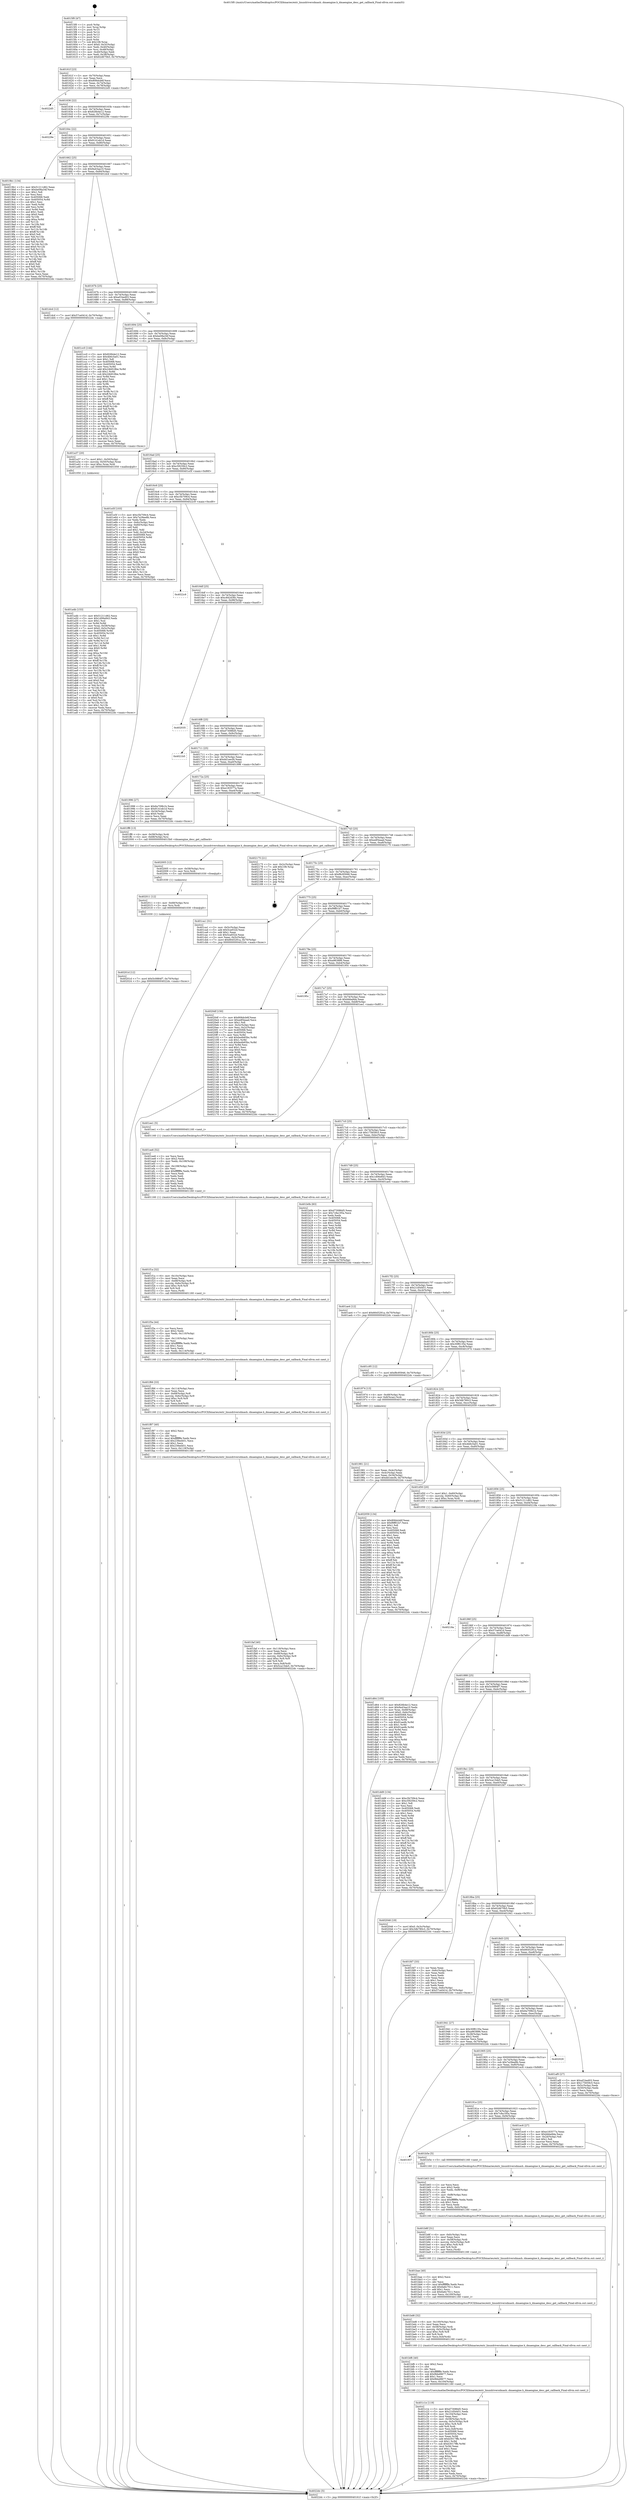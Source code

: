 digraph "0x4015f0" {
  label = "0x4015f0 (/mnt/c/Users/mathe/Desktop/tcc/POCII/binaries/extr_linuxdriversdmash..dmaengine.h_dmaengine_desc_get_callback_Final-ollvm.out::main(0))"
  labelloc = "t"
  node[shape=record]

  Entry [label="",width=0.3,height=0.3,shape=circle,fillcolor=black,style=filled]
  "0x40161f" [label="{
     0x40161f [23]\l
     | [instrs]\l
     &nbsp;&nbsp;0x40161f \<+3\>: mov -0x70(%rbp),%eax\l
     &nbsp;&nbsp;0x401622 \<+2\>: mov %eax,%ecx\l
     &nbsp;&nbsp;0x401624 \<+6\>: sub $0x806dcb6f,%ecx\l
     &nbsp;&nbsp;0x40162a \<+3\>: mov %eax,-0x74(%rbp)\l
     &nbsp;&nbsp;0x40162d \<+3\>: mov %ecx,-0x78(%rbp)\l
     &nbsp;&nbsp;0x401630 \<+6\>: je 00000000004022d5 \<main+0xce5\>\l
  }"]
  "0x4022d5" [label="{
     0x4022d5\l
  }", style=dashed]
  "0x401636" [label="{
     0x401636 [22]\l
     | [instrs]\l
     &nbsp;&nbsp;0x401636 \<+5\>: jmp 000000000040163b \<main+0x4b\>\l
     &nbsp;&nbsp;0x40163b \<+3\>: mov -0x74(%rbp),%eax\l
     &nbsp;&nbsp;0x40163e \<+5\>: sub $0x826b4e12,%eax\l
     &nbsp;&nbsp;0x401643 \<+3\>: mov %eax,-0x7c(%rbp)\l
     &nbsp;&nbsp;0x401646 \<+6\>: je 000000000040229e \<main+0xcae\>\l
  }"]
  Exit [label="",width=0.3,height=0.3,shape=circle,fillcolor=black,style=filled,peripheries=2]
  "0x40229e" [label="{
     0x40229e\l
  }", style=dashed]
  "0x40164c" [label="{
     0x40164c [22]\l
     | [instrs]\l
     &nbsp;&nbsp;0x40164c \<+5\>: jmp 0000000000401651 \<main+0x61\>\l
     &nbsp;&nbsp;0x401651 \<+3\>: mov -0x74(%rbp),%eax\l
     &nbsp;&nbsp;0x401654 \<+5\>: sub $0x9141eb1d,%eax\l
     &nbsp;&nbsp;0x401659 \<+3\>: mov %eax,-0x80(%rbp)\l
     &nbsp;&nbsp;0x40165c \<+6\>: je 00000000004019b1 \<main+0x3c1\>\l
  }"]
  "0x40201d" [label="{
     0x40201d [12]\l
     | [instrs]\l
     &nbsp;&nbsp;0x40201d \<+7\>: movl $0x5c0884f7,-0x70(%rbp)\l
     &nbsp;&nbsp;0x402024 \<+5\>: jmp 00000000004022dc \<main+0xcec\>\l
  }"]
  "0x4019b1" [label="{
     0x4019b1 [134]\l
     | [instrs]\l
     &nbsp;&nbsp;0x4019b1 \<+5\>: mov $0x51211d62,%eax\l
     &nbsp;&nbsp;0x4019b6 \<+5\>: mov $0xbe08a34f,%ecx\l
     &nbsp;&nbsp;0x4019bb \<+2\>: mov $0x1,%dl\l
     &nbsp;&nbsp;0x4019bd \<+2\>: xor %esi,%esi\l
     &nbsp;&nbsp;0x4019bf \<+7\>: mov 0x405068,%edi\l
     &nbsp;&nbsp;0x4019c6 \<+8\>: mov 0x405054,%r8d\l
     &nbsp;&nbsp;0x4019ce \<+3\>: sub $0x1,%esi\l
     &nbsp;&nbsp;0x4019d1 \<+3\>: mov %edi,%r9d\l
     &nbsp;&nbsp;0x4019d4 \<+3\>: add %esi,%r9d\l
     &nbsp;&nbsp;0x4019d7 \<+4\>: imul %r9d,%edi\l
     &nbsp;&nbsp;0x4019db \<+3\>: and $0x1,%edi\l
     &nbsp;&nbsp;0x4019de \<+3\>: cmp $0x0,%edi\l
     &nbsp;&nbsp;0x4019e1 \<+4\>: sete %r10b\l
     &nbsp;&nbsp;0x4019e5 \<+4\>: cmp $0xa,%r8d\l
     &nbsp;&nbsp;0x4019e9 \<+4\>: setl %r11b\l
     &nbsp;&nbsp;0x4019ed \<+3\>: mov %r10b,%bl\l
     &nbsp;&nbsp;0x4019f0 \<+3\>: xor $0xff,%bl\l
     &nbsp;&nbsp;0x4019f3 \<+3\>: mov %r11b,%r14b\l
     &nbsp;&nbsp;0x4019f6 \<+4\>: xor $0xff,%r14b\l
     &nbsp;&nbsp;0x4019fa \<+3\>: xor $0x0,%dl\l
     &nbsp;&nbsp;0x4019fd \<+3\>: mov %bl,%r15b\l
     &nbsp;&nbsp;0x401a00 \<+4\>: and $0x0,%r15b\l
     &nbsp;&nbsp;0x401a04 \<+3\>: and %dl,%r10b\l
     &nbsp;&nbsp;0x401a07 \<+3\>: mov %r14b,%r12b\l
     &nbsp;&nbsp;0x401a0a \<+4\>: and $0x0,%r12b\l
     &nbsp;&nbsp;0x401a0e \<+3\>: and %dl,%r11b\l
     &nbsp;&nbsp;0x401a11 \<+3\>: or %r10b,%r15b\l
     &nbsp;&nbsp;0x401a14 \<+3\>: or %r11b,%r12b\l
     &nbsp;&nbsp;0x401a17 \<+3\>: xor %r12b,%r15b\l
     &nbsp;&nbsp;0x401a1a \<+3\>: or %r14b,%bl\l
     &nbsp;&nbsp;0x401a1d \<+3\>: xor $0xff,%bl\l
     &nbsp;&nbsp;0x401a20 \<+3\>: or $0x0,%dl\l
     &nbsp;&nbsp;0x401a23 \<+2\>: and %dl,%bl\l
     &nbsp;&nbsp;0x401a25 \<+3\>: or %bl,%r15b\l
     &nbsp;&nbsp;0x401a28 \<+4\>: test $0x1,%r15b\l
     &nbsp;&nbsp;0x401a2c \<+3\>: cmovne %ecx,%eax\l
     &nbsp;&nbsp;0x401a2f \<+3\>: mov %eax,-0x70(%rbp)\l
     &nbsp;&nbsp;0x401a32 \<+5\>: jmp 00000000004022dc \<main+0xcec\>\l
  }"]
  "0x401662" [label="{
     0x401662 [25]\l
     | [instrs]\l
     &nbsp;&nbsp;0x401662 \<+5\>: jmp 0000000000401667 \<main+0x77\>\l
     &nbsp;&nbsp;0x401667 \<+3\>: mov -0x74(%rbp),%eax\l
     &nbsp;&nbsp;0x40166a \<+5\>: sub $0x9a43aa10,%eax\l
     &nbsp;&nbsp;0x40166f \<+6\>: mov %eax,-0x84(%rbp)\l
     &nbsp;&nbsp;0x401675 \<+6\>: je 0000000000401dcd \<main+0x7dd\>\l
  }"]
  "0x402011" [label="{
     0x402011 [12]\l
     | [instrs]\l
     &nbsp;&nbsp;0x402011 \<+4\>: mov -0x68(%rbp),%rsi\l
     &nbsp;&nbsp;0x402015 \<+3\>: mov %rsi,%rdi\l
     &nbsp;&nbsp;0x402018 \<+5\>: call 0000000000401030 \<free@plt\>\l
     | [calls]\l
     &nbsp;&nbsp;0x401030 \{1\} (unknown)\l
  }"]
  "0x401dcd" [label="{
     0x401dcd [12]\l
     | [instrs]\l
     &nbsp;&nbsp;0x401dcd \<+7\>: movl $0x57ce041d,-0x70(%rbp)\l
     &nbsp;&nbsp;0x401dd4 \<+5\>: jmp 00000000004022dc \<main+0xcec\>\l
  }"]
  "0x40167b" [label="{
     0x40167b [25]\l
     | [instrs]\l
     &nbsp;&nbsp;0x40167b \<+5\>: jmp 0000000000401680 \<main+0x90\>\l
     &nbsp;&nbsp;0x401680 \<+3\>: mov -0x74(%rbp),%eax\l
     &nbsp;&nbsp;0x401683 \<+5\>: sub $0xaf1bed03,%eax\l
     &nbsp;&nbsp;0x401688 \<+6\>: mov %eax,-0x88(%rbp)\l
     &nbsp;&nbsp;0x40168e \<+6\>: je 0000000000401cc0 \<main+0x6d0\>\l
  }"]
  "0x402005" [label="{
     0x402005 [12]\l
     | [instrs]\l
     &nbsp;&nbsp;0x402005 \<+4\>: mov -0x58(%rbp),%rsi\l
     &nbsp;&nbsp;0x402009 \<+3\>: mov %rsi,%rdi\l
     &nbsp;&nbsp;0x40200c \<+5\>: call 0000000000401030 \<free@plt\>\l
     | [calls]\l
     &nbsp;&nbsp;0x401030 \{1\} (unknown)\l
  }"]
  "0x401cc0" [label="{
     0x401cc0 [144]\l
     | [instrs]\l
     &nbsp;&nbsp;0x401cc0 \<+5\>: mov $0x826b4e12,%eax\l
     &nbsp;&nbsp;0x401cc5 \<+5\>: mov $0x4b6c5a01,%ecx\l
     &nbsp;&nbsp;0x401cca \<+2\>: mov $0x1,%dl\l
     &nbsp;&nbsp;0x401ccc \<+7\>: mov 0x405068,%esi\l
     &nbsp;&nbsp;0x401cd3 \<+7\>: mov 0x405054,%edi\l
     &nbsp;&nbsp;0x401cda \<+3\>: mov %esi,%r8d\l
     &nbsp;&nbsp;0x401cdd \<+7\>: add $0x24b918be,%r8d\l
     &nbsp;&nbsp;0x401ce4 \<+4\>: sub $0x1,%r8d\l
     &nbsp;&nbsp;0x401ce8 \<+7\>: sub $0x24b918be,%r8d\l
     &nbsp;&nbsp;0x401cef \<+4\>: imul %r8d,%esi\l
     &nbsp;&nbsp;0x401cf3 \<+3\>: and $0x1,%esi\l
     &nbsp;&nbsp;0x401cf6 \<+3\>: cmp $0x0,%esi\l
     &nbsp;&nbsp;0x401cf9 \<+4\>: sete %r9b\l
     &nbsp;&nbsp;0x401cfd \<+3\>: cmp $0xa,%edi\l
     &nbsp;&nbsp;0x401d00 \<+4\>: setl %r10b\l
     &nbsp;&nbsp;0x401d04 \<+3\>: mov %r9b,%r11b\l
     &nbsp;&nbsp;0x401d07 \<+4\>: xor $0xff,%r11b\l
     &nbsp;&nbsp;0x401d0b \<+3\>: mov %r10b,%bl\l
     &nbsp;&nbsp;0x401d0e \<+3\>: xor $0xff,%bl\l
     &nbsp;&nbsp;0x401d11 \<+3\>: xor $0x1,%dl\l
     &nbsp;&nbsp;0x401d14 \<+3\>: mov %r11b,%r14b\l
     &nbsp;&nbsp;0x401d17 \<+4\>: and $0xff,%r14b\l
     &nbsp;&nbsp;0x401d1b \<+3\>: and %dl,%r9b\l
     &nbsp;&nbsp;0x401d1e \<+3\>: mov %bl,%r15b\l
     &nbsp;&nbsp;0x401d21 \<+4\>: and $0xff,%r15b\l
     &nbsp;&nbsp;0x401d25 \<+3\>: and %dl,%r10b\l
     &nbsp;&nbsp;0x401d28 \<+3\>: or %r9b,%r14b\l
     &nbsp;&nbsp;0x401d2b \<+3\>: or %r10b,%r15b\l
     &nbsp;&nbsp;0x401d2e \<+3\>: xor %r15b,%r14b\l
     &nbsp;&nbsp;0x401d31 \<+3\>: or %bl,%r11b\l
     &nbsp;&nbsp;0x401d34 \<+4\>: xor $0xff,%r11b\l
     &nbsp;&nbsp;0x401d38 \<+3\>: or $0x1,%dl\l
     &nbsp;&nbsp;0x401d3b \<+3\>: and %dl,%r11b\l
     &nbsp;&nbsp;0x401d3e \<+3\>: or %r11b,%r14b\l
     &nbsp;&nbsp;0x401d41 \<+4\>: test $0x1,%r14b\l
     &nbsp;&nbsp;0x401d45 \<+3\>: cmovne %ecx,%eax\l
     &nbsp;&nbsp;0x401d48 \<+3\>: mov %eax,-0x70(%rbp)\l
     &nbsp;&nbsp;0x401d4b \<+5\>: jmp 00000000004022dc \<main+0xcec\>\l
  }"]
  "0x401694" [label="{
     0x401694 [25]\l
     | [instrs]\l
     &nbsp;&nbsp;0x401694 \<+5\>: jmp 0000000000401699 \<main+0xa9\>\l
     &nbsp;&nbsp;0x401699 \<+3\>: mov -0x74(%rbp),%eax\l
     &nbsp;&nbsp;0x40169c \<+5\>: sub $0xbe08a34f,%eax\l
     &nbsp;&nbsp;0x4016a1 \<+6\>: mov %eax,-0x8c(%rbp)\l
     &nbsp;&nbsp;0x4016a7 \<+6\>: je 0000000000401a37 \<main+0x447\>\l
  }"]
  "0x401faf" [label="{
     0x401faf [40]\l
     | [instrs]\l
     &nbsp;&nbsp;0x401faf \<+6\>: mov -0x118(%rbp),%ecx\l
     &nbsp;&nbsp;0x401fb5 \<+3\>: imul %eax,%ecx\l
     &nbsp;&nbsp;0x401fb8 \<+4\>: mov -0x68(%rbp),%r8\l
     &nbsp;&nbsp;0x401fbc \<+4\>: movslq -0x6c(%rbp),%r9\l
     &nbsp;&nbsp;0x401fc0 \<+4\>: imul $0xc,%r9,%r9\l
     &nbsp;&nbsp;0x401fc4 \<+3\>: add %r9,%r8\l
     &nbsp;&nbsp;0x401fc7 \<+4\>: mov %ecx,0x8(%r8)\l
     &nbsp;&nbsp;0x401fcb \<+7\>: movl $0x5ca15de5,-0x70(%rbp)\l
     &nbsp;&nbsp;0x401fd2 \<+5\>: jmp 00000000004022dc \<main+0xcec\>\l
  }"]
  "0x401a37" [label="{
     0x401a37 [20]\l
     | [instrs]\l
     &nbsp;&nbsp;0x401a37 \<+7\>: movl $0x1,-0x50(%rbp)\l
     &nbsp;&nbsp;0x401a3e \<+4\>: movslq -0x50(%rbp),%rax\l
     &nbsp;&nbsp;0x401a42 \<+4\>: imul $0xc,%rax,%rdi\l
     &nbsp;&nbsp;0x401a46 \<+5\>: call 0000000000401050 \<malloc@plt\>\l
     | [calls]\l
     &nbsp;&nbsp;0x401050 \{1\} (unknown)\l
  }"]
  "0x4016ad" [label="{
     0x4016ad [25]\l
     | [instrs]\l
     &nbsp;&nbsp;0x4016ad \<+5\>: jmp 00000000004016b2 \<main+0xc2\>\l
     &nbsp;&nbsp;0x4016b2 \<+3\>: mov -0x74(%rbp),%eax\l
     &nbsp;&nbsp;0x4016b5 \<+5\>: sub $0xc59259c2,%eax\l
     &nbsp;&nbsp;0x4016ba \<+6\>: mov %eax,-0x90(%rbp)\l
     &nbsp;&nbsp;0x4016c0 \<+6\>: je 0000000000401e5f \<main+0x86f\>\l
  }"]
  "0x401f87" [label="{
     0x401f87 [40]\l
     | [instrs]\l
     &nbsp;&nbsp;0x401f87 \<+5\>: mov $0x2,%ecx\l
     &nbsp;&nbsp;0x401f8c \<+1\>: cltd\l
     &nbsp;&nbsp;0x401f8d \<+2\>: idiv %ecx\l
     &nbsp;&nbsp;0x401f8f \<+6\>: imul $0xfffffffe,%edx,%ecx\l
     &nbsp;&nbsp;0x401f95 \<+6\>: add $0x239ed451,%ecx\l
     &nbsp;&nbsp;0x401f9b \<+3\>: add $0x1,%ecx\l
     &nbsp;&nbsp;0x401f9e \<+6\>: sub $0x239ed451,%ecx\l
     &nbsp;&nbsp;0x401fa4 \<+6\>: mov %ecx,-0x118(%rbp)\l
     &nbsp;&nbsp;0x401faa \<+5\>: call 0000000000401160 \<next_i\>\l
     | [calls]\l
     &nbsp;&nbsp;0x401160 \{1\} (/mnt/c/Users/mathe/Desktop/tcc/POCII/binaries/extr_linuxdriversdmash..dmaengine.h_dmaengine_desc_get_callback_Final-ollvm.out::next_i)\l
  }"]
  "0x401e5f" [label="{
     0x401e5f [103]\l
     | [instrs]\l
     &nbsp;&nbsp;0x401e5f \<+5\>: mov $0xc5b709c4,%eax\l
     &nbsp;&nbsp;0x401e64 \<+5\>: mov $0x7a28ee8b,%ecx\l
     &nbsp;&nbsp;0x401e69 \<+2\>: xor %edx,%edx\l
     &nbsp;&nbsp;0x401e6b \<+3\>: mov -0x6c(%rbp),%esi\l
     &nbsp;&nbsp;0x401e6e \<+3\>: cmp -0x60(%rbp),%esi\l
     &nbsp;&nbsp;0x401e71 \<+4\>: setl %dil\l
     &nbsp;&nbsp;0x401e75 \<+4\>: and $0x1,%dil\l
     &nbsp;&nbsp;0x401e79 \<+4\>: mov %dil,-0x2d(%rbp)\l
     &nbsp;&nbsp;0x401e7d \<+7\>: mov 0x405068,%esi\l
     &nbsp;&nbsp;0x401e84 \<+8\>: mov 0x405054,%r8d\l
     &nbsp;&nbsp;0x401e8c \<+3\>: sub $0x1,%edx\l
     &nbsp;&nbsp;0x401e8f \<+3\>: mov %esi,%r9d\l
     &nbsp;&nbsp;0x401e92 \<+3\>: add %edx,%r9d\l
     &nbsp;&nbsp;0x401e95 \<+4\>: imul %r9d,%esi\l
     &nbsp;&nbsp;0x401e99 \<+3\>: and $0x1,%esi\l
     &nbsp;&nbsp;0x401e9c \<+3\>: cmp $0x0,%esi\l
     &nbsp;&nbsp;0x401e9f \<+4\>: sete %dil\l
     &nbsp;&nbsp;0x401ea3 \<+4\>: cmp $0xa,%r8d\l
     &nbsp;&nbsp;0x401ea7 \<+4\>: setl %r10b\l
     &nbsp;&nbsp;0x401eab \<+3\>: mov %dil,%r11b\l
     &nbsp;&nbsp;0x401eae \<+3\>: and %r10b,%r11b\l
     &nbsp;&nbsp;0x401eb1 \<+3\>: xor %r10b,%dil\l
     &nbsp;&nbsp;0x401eb4 \<+3\>: or %dil,%r11b\l
     &nbsp;&nbsp;0x401eb7 \<+4\>: test $0x1,%r11b\l
     &nbsp;&nbsp;0x401ebb \<+3\>: cmovne %ecx,%eax\l
     &nbsp;&nbsp;0x401ebe \<+3\>: mov %eax,-0x70(%rbp)\l
     &nbsp;&nbsp;0x401ec1 \<+5\>: jmp 00000000004022dc \<main+0xcec\>\l
  }"]
  "0x4016c6" [label="{
     0x4016c6 [25]\l
     | [instrs]\l
     &nbsp;&nbsp;0x4016c6 \<+5\>: jmp 00000000004016cb \<main+0xdb\>\l
     &nbsp;&nbsp;0x4016cb \<+3\>: mov -0x74(%rbp),%eax\l
     &nbsp;&nbsp;0x4016ce \<+5\>: sub $0xc5b709c4,%eax\l
     &nbsp;&nbsp;0x4016d3 \<+6\>: mov %eax,-0x94(%rbp)\l
     &nbsp;&nbsp;0x4016d9 \<+6\>: je 00000000004022c9 \<main+0xcd9\>\l
  }"]
  "0x401f66" [label="{
     0x401f66 [33]\l
     | [instrs]\l
     &nbsp;&nbsp;0x401f66 \<+6\>: mov -0x114(%rbp),%ecx\l
     &nbsp;&nbsp;0x401f6c \<+3\>: imul %eax,%ecx\l
     &nbsp;&nbsp;0x401f6f \<+4\>: mov -0x68(%rbp),%r8\l
     &nbsp;&nbsp;0x401f73 \<+4\>: movslq -0x6c(%rbp),%r9\l
     &nbsp;&nbsp;0x401f77 \<+4\>: imul $0xc,%r9,%r9\l
     &nbsp;&nbsp;0x401f7b \<+3\>: add %r9,%r8\l
     &nbsp;&nbsp;0x401f7e \<+4\>: mov %ecx,0x4(%r8)\l
     &nbsp;&nbsp;0x401f82 \<+5\>: call 0000000000401160 \<next_i\>\l
     | [calls]\l
     &nbsp;&nbsp;0x401160 \{1\} (/mnt/c/Users/mathe/Desktop/tcc/POCII/binaries/extr_linuxdriversdmash..dmaengine.h_dmaengine_desc_get_callback_Final-ollvm.out::next_i)\l
  }"]
  "0x4022c9" [label="{
     0x4022c9\l
  }", style=dashed]
  "0x4016df" [label="{
     0x4016df [25]\l
     | [instrs]\l
     &nbsp;&nbsp;0x4016df \<+5\>: jmp 00000000004016e4 \<main+0xf4\>\l
     &nbsp;&nbsp;0x4016e4 \<+3\>: mov -0x74(%rbp),%eax\l
     &nbsp;&nbsp;0x4016e7 \<+5\>: sub $0xc842d36c,%eax\l
     &nbsp;&nbsp;0x4016ec \<+6\>: mov %eax,-0x98(%rbp)\l
     &nbsp;&nbsp;0x4016f2 \<+6\>: je 0000000000402035 \<main+0xa45\>\l
  }"]
  "0x401f3a" [label="{
     0x401f3a [44]\l
     | [instrs]\l
     &nbsp;&nbsp;0x401f3a \<+2\>: xor %ecx,%ecx\l
     &nbsp;&nbsp;0x401f3c \<+5\>: mov $0x2,%edx\l
     &nbsp;&nbsp;0x401f41 \<+6\>: mov %edx,-0x110(%rbp)\l
     &nbsp;&nbsp;0x401f47 \<+1\>: cltd\l
     &nbsp;&nbsp;0x401f48 \<+6\>: mov -0x110(%rbp),%esi\l
     &nbsp;&nbsp;0x401f4e \<+2\>: idiv %esi\l
     &nbsp;&nbsp;0x401f50 \<+6\>: imul $0xfffffffe,%edx,%edx\l
     &nbsp;&nbsp;0x401f56 \<+3\>: sub $0x1,%ecx\l
     &nbsp;&nbsp;0x401f59 \<+2\>: sub %ecx,%edx\l
     &nbsp;&nbsp;0x401f5b \<+6\>: mov %edx,-0x114(%rbp)\l
     &nbsp;&nbsp;0x401f61 \<+5\>: call 0000000000401160 \<next_i\>\l
     | [calls]\l
     &nbsp;&nbsp;0x401160 \{1\} (/mnt/c/Users/mathe/Desktop/tcc/POCII/binaries/extr_linuxdriversdmash..dmaengine.h_dmaengine_desc_get_callback_Final-ollvm.out::next_i)\l
  }"]
  "0x402035" [label="{
     0x402035\l
  }", style=dashed]
  "0x4016f8" [label="{
     0x4016f8 [25]\l
     | [instrs]\l
     &nbsp;&nbsp;0x4016f8 \<+5\>: jmp 00000000004016fd \<main+0x10d\>\l
     &nbsp;&nbsp;0x4016fd \<+3\>: mov -0x74(%rbp),%eax\l
     &nbsp;&nbsp;0x401700 \<+5\>: sub $0xd73086d5,%eax\l
     &nbsp;&nbsp;0x401705 \<+6\>: mov %eax,-0x9c(%rbp)\l
     &nbsp;&nbsp;0x40170b \<+6\>: je 00000000004021b5 \<main+0xbc5\>\l
  }"]
  "0x401f1a" [label="{
     0x401f1a [32]\l
     | [instrs]\l
     &nbsp;&nbsp;0x401f1a \<+6\>: mov -0x10c(%rbp),%ecx\l
     &nbsp;&nbsp;0x401f20 \<+3\>: imul %eax,%ecx\l
     &nbsp;&nbsp;0x401f23 \<+4\>: mov -0x68(%rbp),%r8\l
     &nbsp;&nbsp;0x401f27 \<+4\>: movslq -0x6c(%rbp),%r9\l
     &nbsp;&nbsp;0x401f2b \<+4\>: imul $0xc,%r9,%r9\l
     &nbsp;&nbsp;0x401f2f \<+3\>: add %r9,%r8\l
     &nbsp;&nbsp;0x401f32 \<+3\>: mov %ecx,(%r8)\l
     &nbsp;&nbsp;0x401f35 \<+5\>: call 0000000000401160 \<next_i\>\l
     | [calls]\l
     &nbsp;&nbsp;0x401160 \{1\} (/mnt/c/Users/mathe/Desktop/tcc/POCII/binaries/extr_linuxdriversdmash..dmaengine.h_dmaengine_desc_get_callback_Final-ollvm.out::next_i)\l
  }"]
  "0x4021b5" [label="{
     0x4021b5\l
  }", style=dashed]
  "0x401711" [label="{
     0x401711 [25]\l
     | [instrs]\l
     &nbsp;&nbsp;0x401711 \<+5\>: jmp 0000000000401716 \<main+0x126\>\l
     &nbsp;&nbsp;0x401716 \<+3\>: mov -0x74(%rbp),%eax\l
     &nbsp;&nbsp;0x401719 \<+5\>: sub $0xdd1eecf4,%eax\l
     &nbsp;&nbsp;0x40171e \<+6\>: mov %eax,-0xa0(%rbp)\l
     &nbsp;&nbsp;0x401724 \<+6\>: je 0000000000401996 \<main+0x3a6\>\l
  }"]
  "0x401ee6" [label="{
     0x401ee6 [52]\l
     | [instrs]\l
     &nbsp;&nbsp;0x401ee6 \<+2\>: xor %ecx,%ecx\l
     &nbsp;&nbsp;0x401ee8 \<+5\>: mov $0x2,%edx\l
     &nbsp;&nbsp;0x401eed \<+6\>: mov %edx,-0x108(%rbp)\l
     &nbsp;&nbsp;0x401ef3 \<+1\>: cltd\l
     &nbsp;&nbsp;0x401ef4 \<+6\>: mov -0x108(%rbp),%esi\l
     &nbsp;&nbsp;0x401efa \<+2\>: idiv %esi\l
     &nbsp;&nbsp;0x401efc \<+6\>: imul $0xfffffffe,%edx,%edx\l
     &nbsp;&nbsp;0x401f02 \<+2\>: mov %ecx,%edi\l
     &nbsp;&nbsp;0x401f04 \<+2\>: sub %edx,%edi\l
     &nbsp;&nbsp;0x401f06 \<+2\>: mov %ecx,%edx\l
     &nbsp;&nbsp;0x401f08 \<+3\>: sub $0x1,%edx\l
     &nbsp;&nbsp;0x401f0b \<+2\>: add %edx,%edi\l
     &nbsp;&nbsp;0x401f0d \<+2\>: sub %edi,%ecx\l
     &nbsp;&nbsp;0x401f0f \<+6\>: mov %ecx,-0x10c(%rbp)\l
     &nbsp;&nbsp;0x401f15 \<+5\>: call 0000000000401160 \<next_i\>\l
     | [calls]\l
     &nbsp;&nbsp;0x401160 \{1\} (/mnt/c/Users/mathe/Desktop/tcc/POCII/binaries/extr_linuxdriversdmash..dmaengine.h_dmaengine_desc_get_callback_Final-ollvm.out::next_i)\l
  }"]
  "0x401996" [label="{
     0x401996 [27]\l
     | [instrs]\l
     &nbsp;&nbsp;0x401996 \<+5\>: mov $0x6a709b1b,%eax\l
     &nbsp;&nbsp;0x40199b \<+5\>: mov $0x9141eb1d,%ecx\l
     &nbsp;&nbsp;0x4019a0 \<+3\>: mov -0x34(%rbp),%edx\l
     &nbsp;&nbsp;0x4019a3 \<+3\>: cmp $0x0,%edx\l
     &nbsp;&nbsp;0x4019a6 \<+3\>: cmove %ecx,%eax\l
     &nbsp;&nbsp;0x4019a9 \<+3\>: mov %eax,-0x70(%rbp)\l
     &nbsp;&nbsp;0x4019ac \<+5\>: jmp 00000000004022dc \<main+0xcec\>\l
  }"]
  "0x40172a" [label="{
     0x40172a [25]\l
     | [instrs]\l
     &nbsp;&nbsp;0x40172a \<+5\>: jmp 000000000040172f \<main+0x13f\>\l
     &nbsp;&nbsp;0x40172f \<+3\>: mov -0x74(%rbp),%eax\l
     &nbsp;&nbsp;0x401732 \<+5\>: sub $0xe183577a,%eax\l
     &nbsp;&nbsp;0x401737 \<+6\>: mov %eax,-0xa4(%rbp)\l
     &nbsp;&nbsp;0x40173d \<+6\>: je 0000000000401ff8 \<main+0xa08\>\l
  }"]
  "0x401d64" [label="{
     0x401d64 [105]\l
     | [instrs]\l
     &nbsp;&nbsp;0x401d64 \<+5\>: mov $0x826b4e12,%ecx\l
     &nbsp;&nbsp;0x401d69 \<+5\>: mov $0x9a43aa10,%edx\l
     &nbsp;&nbsp;0x401d6e \<+4\>: mov %rax,-0x68(%rbp)\l
     &nbsp;&nbsp;0x401d72 \<+7\>: movl $0x0,-0x6c(%rbp)\l
     &nbsp;&nbsp;0x401d79 \<+7\>: mov 0x405068,%esi\l
     &nbsp;&nbsp;0x401d80 \<+8\>: mov 0x405054,%r8d\l
     &nbsp;&nbsp;0x401d88 \<+3\>: mov %esi,%r9d\l
     &nbsp;&nbsp;0x401d8b \<+7\>: sub $0x91aedb,%r9d\l
     &nbsp;&nbsp;0x401d92 \<+4\>: sub $0x1,%r9d\l
     &nbsp;&nbsp;0x401d96 \<+7\>: add $0x91aedb,%r9d\l
     &nbsp;&nbsp;0x401d9d \<+4\>: imul %r9d,%esi\l
     &nbsp;&nbsp;0x401da1 \<+3\>: and $0x1,%esi\l
     &nbsp;&nbsp;0x401da4 \<+3\>: cmp $0x0,%esi\l
     &nbsp;&nbsp;0x401da7 \<+4\>: sete %r10b\l
     &nbsp;&nbsp;0x401dab \<+4\>: cmp $0xa,%r8d\l
     &nbsp;&nbsp;0x401daf \<+4\>: setl %r11b\l
     &nbsp;&nbsp;0x401db3 \<+3\>: mov %r10b,%bl\l
     &nbsp;&nbsp;0x401db6 \<+3\>: and %r11b,%bl\l
     &nbsp;&nbsp;0x401db9 \<+3\>: xor %r11b,%r10b\l
     &nbsp;&nbsp;0x401dbc \<+3\>: or %r10b,%bl\l
     &nbsp;&nbsp;0x401dbf \<+3\>: test $0x1,%bl\l
     &nbsp;&nbsp;0x401dc2 \<+3\>: cmovne %edx,%ecx\l
     &nbsp;&nbsp;0x401dc5 \<+3\>: mov %ecx,-0x70(%rbp)\l
     &nbsp;&nbsp;0x401dc8 \<+5\>: jmp 00000000004022dc \<main+0xcec\>\l
  }"]
  "0x401ff8" [label="{
     0x401ff8 [13]\l
     | [instrs]\l
     &nbsp;&nbsp;0x401ff8 \<+4\>: mov -0x58(%rbp),%rdi\l
     &nbsp;&nbsp;0x401ffc \<+4\>: mov -0x68(%rbp),%rsi\l
     &nbsp;&nbsp;0x402000 \<+5\>: call 00000000004015b0 \<dmaengine_desc_get_callback\>\l
     | [calls]\l
     &nbsp;&nbsp;0x4015b0 \{1\} (/mnt/c/Users/mathe/Desktop/tcc/POCII/binaries/extr_linuxdriversdmash..dmaengine.h_dmaengine_desc_get_callback_Final-ollvm.out::dmaengine_desc_get_callback)\l
  }"]
  "0x401743" [label="{
     0x401743 [25]\l
     | [instrs]\l
     &nbsp;&nbsp;0x401743 \<+5\>: jmp 0000000000401748 \<main+0x158\>\l
     &nbsp;&nbsp;0x401748 \<+3\>: mov -0x74(%rbp),%eax\l
     &nbsp;&nbsp;0x40174b \<+5\>: sub $0xedf3eaad,%eax\l
     &nbsp;&nbsp;0x401750 \<+6\>: mov %eax,-0xa8(%rbp)\l
     &nbsp;&nbsp;0x401756 \<+6\>: je 0000000000402175 \<main+0xb85\>\l
  }"]
  "0x401c1e" [label="{
     0x401c1e [119]\l
     | [instrs]\l
     &nbsp;&nbsp;0x401c1e \<+5\>: mov $0xd73086d5,%ecx\l
     &nbsp;&nbsp;0x401c23 \<+5\>: mov $0x21d5d451,%edx\l
     &nbsp;&nbsp;0x401c28 \<+6\>: mov -0x104(%rbp),%esi\l
     &nbsp;&nbsp;0x401c2e \<+3\>: imul %eax,%esi\l
     &nbsp;&nbsp;0x401c31 \<+4\>: mov -0x58(%rbp),%rdi\l
     &nbsp;&nbsp;0x401c35 \<+4\>: movslq -0x5c(%rbp),%r8\l
     &nbsp;&nbsp;0x401c39 \<+4\>: imul $0xc,%r8,%r8\l
     &nbsp;&nbsp;0x401c3d \<+3\>: add %r8,%rdi\l
     &nbsp;&nbsp;0x401c40 \<+3\>: mov %esi,0x8(%rdi)\l
     &nbsp;&nbsp;0x401c43 \<+7\>: mov 0x405068,%eax\l
     &nbsp;&nbsp;0x401c4a \<+7\>: mov 0x405054,%esi\l
     &nbsp;&nbsp;0x401c51 \<+3\>: mov %eax,%r9d\l
     &nbsp;&nbsp;0x401c54 \<+7\>: add $0xb3017ffb,%r9d\l
     &nbsp;&nbsp;0x401c5b \<+4\>: sub $0x1,%r9d\l
     &nbsp;&nbsp;0x401c5f \<+7\>: sub $0xb3017ffb,%r9d\l
     &nbsp;&nbsp;0x401c66 \<+4\>: imul %r9d,%eax\l
     &nbsp;&nbsp;0x401c6a \<+3\>: and $0x1,%eax\l
     &nbsp;&nbsp;0x401c6d \<+3\>: cmp $0x0,%eax\l
     &nbsp;&nbsp;0x401c70 \<+4\>: sete %r10b\l
     &nbsp;&nbsp;0x401c74 \<+3\>: cmp $0xa,%esi\l
     &nbsp;&nbsp;0x401c77 \<+4\>: setl %r11b\l
     &nbsp;&nbsp;0x401c7b \<+3\>: mov %r10b,%bl\l
     &nbsp;&nbsp;0x401c7e \<+3\>: and %r11b,%bl\l
     &nbsp;&nbsp;0x401c81 \<+3\>: xor %r11b,%r10b\l
     &nbsp;&nbsp;0x401c84 \<+3\>: or %r10b,%bl\l
     &nbsp;&nbsp;0x401c87 \<+3\>: test $0x1,%bl\l
     &nbsp;&nbsp;0x401c8a \<+3\>: cmovne %edx,%ecx\l
     &nbsp;&nbsp;0x401c8d \<+3\>: mov %ecx,-0x70(%rbp)\l
     &nbsp;&nbsp;0x401c90 \<+5\>: jmp 00000000004022dc \<main+0xcec\>\l
  }"]
  "0x402175" [label="{
     0x402175 [21]\l
     | [instrs]\l
     &nbsp;&nbsp;0x402175 \<+3\>: mov -0x2c(%rbp),%eax\l
     &nbsp;&nbsp;0x402178 \<+7\>: add $0x108,%rsp\l
     &nbsp;&nbsp;0x40217f \<+1\>: pop %rbx\l
     &nbsp;&nbsp;0x402180 \<+2\>: pop %r12\l
     &nbsp;&nbsp;0x402182 \<+2\>: pop %r13\l
     &nbsp;&nbsp;0x402184 \<+2\>: pop %r14\l
     &nbsp;&nbsp;0x402186 \<+2\>: pop %r15\l
     &nbsp;&nbsp;0x402188 \<+1\>: pop %rbp\l
     &nbsp;&nbsp;0x402189 \<+1\>: ret\l
  }"]
  "0x40175c" [label="{
     0x40175c [25]\l
     | [instrs]\l
     &nbsp;&nbsp;0x40175c \<+5\>: jmp 0000000000401761 \<main+0x171\>\l
     &nbsp;&nbsp;0x401761 \<+3\>: mov -0x74(%rbp),%eax\l
     &nbsp;&nbsp;0x401764 \<+5\>: sub $0xf8c95946,%eax\l
     &nbsp;&nbsp;0x401769 \<+6\>: mov %eax,-0xac(%rbp)\l
     &nbsp;&nbsp;0x40176f \<+6\>: je 0000000000401ca1 \<main+0x6b1\>\l
  }"]
  "0x401bf6" [label="{
     0x401bf6 [40]\l
     | [instrs]\l
     &nbsp;&nbsp;0x401bf6 \<+5\>: mov $0x2,%ecx\l
     &nbsp;&nbsp;0x401bfb \<+1\>: cltd\l
     &nbsp;&nbsp;0x401bfc \<+2\>: idiv %ecx\l
     &nbsp;&nbsp;0x401bfe \<+6\>: imul $0xfffffffe,%edx,%ecx\l
     &nbsp;&nbsp;0x401c04 \<+6\>: sub $0x9bbd9677,%ecx\l
     &nbsp;&nbsp;0x401c0a \<+3\>: add $0x1,%ecx\l
     &nbsp;&nbsp;0x401c0d \<+6\>: add $0x9bbd9677,%ecx\l
     &nbsp;&nbsp;0x401c13 \<+6\>: mov %ecx,-0x104(%rbp)\l
     &nbsp;&nbsp;0x401c19 \<+5\>: call 0000000000401160 \<next_i\>\l
     | [calls]\l
     &nbsp;&nbsp;0x401160 \{1\} (/mnt/c/Users/mathe/Desktop/tcc/POCII/binaries/extr_linuxdriversdmash..dmaengine.h_dmaengine_desc_get_callback_Final-ollvm.out::next_i)\l
  }"]
  "0x401ca1" [label="{
     0x401ca1 [31]\l
     | [instrs]\l
     &nbsp;&nbsp;0x401ca1 \<+3\>: mov -0x5c(%rbp),%eax\l
     &nbsp;&nbsp;0x401ca4 \<+5\>: add $0x5ca932d,%eax\l
     &nbsp;&nbsp;0x401ca9 \<+3\>: add $0x1,%eax\l
     &nbsp;&nbsp;0x401cac \<+5\>: sub $0x5ca932d,%eax\l
     &nbsp;&nbsp;0x401cb1 \<+3\>: mov %eax,-0x5c(%rbp)\l
     &nbsp;&nbsp;0x401cb4 \<+7\>: movl $0x6645291a,-0x70(%rbp)\l
     &nbsp;&nbsp;0x401cbb \<+5\>: jmp 00000000004022dc \<main+0xcec\>\l
  }"]
  "0x401775" [label="{
     0x401775 [25]\l
     | [instrs]\l
     &nbsp;&nbsp;0x401775 \<+5\>: jmp 000000000040177a \<main+0x18a\>\l
     &nbsp;&nbsp;0x40177a \<+3\>: mov -0x74(%rbp),%eax\l
     &nbsp;&nbsp;0x40177d \<+5\>: sub $0xf9ff01b7,%eax\l
     &nbsp;&nbsp;0x401782 \<+6\>: mov %eax,-0xb0(%rbp)\l
     &nbsp;&nbsp;0x401788 \<+6\>: je 00000000004020df \<main+0xaef\>\l
  }"]
  "0x401bd6" [label="{
     0x401bd6 [32]\l
     | [instrs]\l
     &nbsp;&nbsp;0x401bd6 \<+6\>: mov -0x100(%rbp),%ecx\l
     &nbsp;&nbsp;0x401bdc \<+3\>: imul %eax,%ecx\l
     &nbsp;&nbsp;0x401bdf \<+4\>: mov -0x58(%rbp),%rdi\l
     &nbsp;&nbsp;0x401be3 \<+4\>: movslq -0x5c(%rbp),%r8\l
     &nbsp;&nbsp;0x401be7 \<+4\>: imul $0xc,%r8,%r8\l
     &nbsp;&nbsp;0x401beb \<+3\>: add %r8,%rdi\l
     &nbsp;&nbsp;0x401bee \<+3\>: mov %ecx,0x4(%rdi)\l
     &nbsp;&nbsp;0x401bf1 \<+5\>: call 0000000000401160 \<next_i\>\l
     | [calls]\l
     &nbsp;&nbsp;0x401160 \{1\} (/mnt/c/Users/mathe/Desktop/tcc/POCII/binaries/extr_linuxdriversdmash..dmaengine.h_dmaengine_desc_get_callback_Final-ollvm.out::next_i)\l
  }"]
  "0x4020df" [label="{
     0x4020df [150]\l
     | [instrs]\l
     &nbsp;&nbsp;0x4020df \<+5\>: mov $0x806dcb6f,%eax\l
     &nbsp;&nbsp;0x4020e4 \<+5\>: mov $0xedf3eaad,%ecx\l
     &nbsp;&nbsp;0x4020e9 \<+2\>: mov $0x1,%dl\l
     &nbsp;&nbsp;0x4020eb \<+3\>: mov -0x3c(%rbp),%esi\l
     &nbsp;&nbsp;0x4020ee \<+3\>: mov %esi,-0x2c(%rbp)\l
     &nbsp;&nbsp;0x4020f1 \<+7\>: mov 0x405068,%esi\l
     &nbsp;&nbsp;0x4020f8 \<+7\>: mov 0x405054,%edi\l
     &nbsp;&nbsp;0x4020ff \<+3\>: mov %esi,%r8d\l
     &nbsp;&nbsp;0x402102 \<+7\>: add $0xbe4b65bc,%r8d\l
     &nbsp;&nbsp;0x402109 \<+4\>: sub $0x1,%r8d\l
     &nbsp;&nbsp;0x40210d \<+7\>: sub $0xbe4b65bc,%r8d\l
     &nbsp;&nbsp;0x402114 \<+4\>: imul %r8d,%esi\l
     &nbsp;&nbsp;0x402118 \<+3\>: and $0x1,%esi\l
     &nbsp;&nbsp;0x40211b \<+3\>: cmp $0x0,%esi\l
     &nbsp;&nbsp;0x40211e \<+4\>: sete %r9b\l
     &nbsp;&nbsp;0x402122 \<+3\>: cmp $0xa,%edi\l
     &nbsp;&nbsp;0x402125 \<+4\>: setl %r10b\l
     &nbsp;&nbsp;0x402129 \<+3\>: mov %r9b,%r11b\l
     &nbsp;&nbsp;0x40212c \<+4\>: xor $0xff,%r11b\l
     &nbsp;&nbsp;0x402130 \<+3\>: mov %r10b,%bl\l
     &nbsp;&nbsp;0x402133 \<+3\>: xor $0xff,%bl\l
     &nbsp;&nbsp;0x402136 \<+3\>: xor $0x0,%dl\l
     &nbsp;&nbsp;0x402139 \<+3\>: mov %r11b,%r14b\l
     &nbsp;&nbsp;0x40213c \<+4\>: and $0x0,%r14b\l
     &nbsp;&nbsp;0x402140 \<+3\>: and %dl,%r9b\l
     &nbsp;&nbsp;0x402143 \<+3\>: mov %bl,%r15b\l
     &nbsp;&nbsp;0x402146 \<+4\>: and $0x0,%r15b\l
     &nbsp;&nbsp;0x40214a \<+3\>: and %dl,%r10b\l
     &nbsp;&nbsp;0x40214d \<+3\>: or %r9b,%r14b\l
     &nbsp;&nbsp;0x402150 \<+3\>: or %r10b,%r15b\l
     &nbsp;&nbsp;0x402153 \<+3\>: xor %r15b,%r14b\l
     &nbsp;&nbsp;0x402156 \<+3\>: or %bl,%r11b\l
     &nbsp;&nbsp;0x402159 \<+4\>: xor $0xff,%r11b\l
     &nbsp;&nbsp;0x40215d \<+3\>: or $0x0,%dl\l
     &nbsp;&nbsp;0x402160 \<+3\>: and %dl,%r11b\l
     &nbsp;&nbsp;0x402163 \<+3\>: or %r11b,%r14b\l
     &nbsp;&nbsp;0x402166 \<+4\>: test $0x1,%r14b\l
     &nbsp;&nbsp;0x40216a \<+3\>: cmovne %ecx,%eax\l
     &nbsp;&nbsp;0x40216d \<+3\>: mov %eax,-0x70(%rbp)\l
     &nbsp;&nbsp;0x402170 \<+5\>: jmp 00000000004022dc \<main+0xcec\>\l
  }"]
  "0x40178e" [label="{
     0x40178e [25]\l
     | [instrs]\l
     &nbsp;&nbsp;0x40178e \<+5\>: jmp 0000000000401793 \<main+0x1a3\>\l
     &nbsp;&nbsp;0x401793 \<+3\>: mov -0x74(%rbp),%eax\l
     &nbsp;&nbsp;0x401796 \<+5\>: sub $0xa963886,%eax\l
     &nbsp;&nbsp;0x40179b \<+6\>: mov %eax,-0xb4(%rbp)\l
     &nbsp;&nbsp;0x4017a1 \<+6\>: je 000000000040195c \<main+0x36c\>\l
  }"]
  "0x401bae" [label="{
     0x401bae [40]\l
     | [instrs]\l
     &nbsp;&nbsp;0x401bae \<+5\>: mov $0x2,%ecx\l
     &nbsp;&nbsp;0x401bb3 \<+1\>: cltd\l
     &nbsp;&nbsp;0x401bb4 \<+2\>: idiv %ecx\l
     &nbsp;&nbsp;0x401bb6 \<+6\>: imul $0xfffffffe,%edx,%ecx\l
     &nbsp;&nbsp;0x401bbc \<+6\>: add $0x6a6c7611,%ecx\l
     &nbsp;&nbsp;0x401bc2 \<+3\>: add $0x1,%ecx\l
     &nbsp;&nbsp;0x401bc5 \<+6\>: sub $0x6a6c7611,%ecx\l
     &nbsp;&nbsp;0x401bcb \<+6\>: mov %ecx,-0x100(%rbp)\l
     &nbsp;&nbsp;0x401bd1 \<+5\>: call 0000000000401160 \<next_i\>\l
     | [calls]\l
     &nbsp;&nbsp;0x401160 \{1\} (/mnt/c/Users/mathe/Desktop/tcc/POCII/binaries/extr_linuxdriversdmash..dmaengine.h_dmaengine_desc_get_callback_Final-ollvm.out::next_i)\l
  }"]
  "0x40195c" [label="{
     0x40195c\l
  }", style=dashed]
  "0x4017a7" [label="{
     0x4017a7 [25]\l
     | [instrs]\l
     &nbsp;&nbsp;0x4017a7 \<+5\>: jmp 00000000004017ac \<main+0x1bc\>\l
     &nbsp;&nbsp;0x4017ac \<+3\>: mov -0x74(%rbp),%eax\l
     &nbsp;&nbsp;0x4017af \<+5\>: sub $0xbbba9da,%eax\l
     &nbsp;&nbsp;0x4017b4 \<+6\>: mov %eax,-0xb8(%rbp)\l
     &nbsp;&nbsp;0x4017ba \<+6\>: je 0000000000401ee1 \<main+0x8f1\>\l
  }"]
  "0x401b8f" [label="{
     0x401b8f [31]\l
     | [instrs]\l
     &nbsp;&nbsp;0x401b8f \<+6\>: mov -0xfc(%rbp),%ecx\l
     &nbsp;&nbsp;0x401b95 \<+3\>: imul %eax,%ecx\l
     &nbsp;&nbsp;0x401b98 \<+4\>: mov -0x58(%rbp),%rdi\l
     &nbsp;&nbsp;0x401b9c \<+4\>: movslq -0x5c(%rbp),%r8\l
     &nbsp;&nbsp;0x401ba0 \<+4\>: imul $0xc,%r8,%r8\l
     &nbsp;&nbsp;0x401ba4 \<+3\>: add %r8,%rdi\l
     &nbsp;&nbsp;0x401ba7 \<+2\>: mov %ecx,(%rdi)\l
     &nbsp;&nbsp;0x401ba9 \<+5\>: call 0000000000401160 \<next_i\>\l
     | [calls]\l
     &nbsp;&nbsp;0x401160 \{1\} (/mnt/c/Users/mathe/Desktop/tcc/POCII/binaries/extr_linuxdriversdmash..dmaengine.h_dmaengine_desc_get_callback_Final-ollvm.out::next_i)\l
  }"]
  "0x401ee1" [label="{
     0x401ee1 [5]\l
     | [instrs]\l
     &nbsp;&nbsp;0x401ee1 \<+5\>: call 0000000000401160 \<next_i\>\l
     | [calls]\l
     &nbsp;&nbsp;0x401160 \{1\} (/mnt/c/Users/mathe/Desktop/tcc/POCII/binaries/extr_linuxdriversdmash..dmaengine.h_dmaengine_desc_get_callback_Final-ollvm.out::next_i)\l
  }"]
  "0x4017c0" [label="{
     0x4017c0 [25]\l
     | [instrs]\l
     &nbsp;&nbsp;0x4017c0 \<+5\>: jmp 00000000004017c5 \<main+0x1d5\>\l
     &nbsp;&nbsp;0x4017c5 \<+3\>: mov -0x74(%rbp),%eax\l
     &nbsp;&nbsp;0x4017c8 \<+5\>: sub $0x175659c5,%eax\l
     &nbsp;&nbsp;0x4017cd \<+6\>: mov %eax,-0xbc(%rbp)\l
     &nbsp;&nbsp;0x4017d3 \<+6\>: je 0000000000401b0b \<main+0x51b\>\l
  }"]
  "0x401b63" [label="{
     0x401b63 [44]\l
     | [instrs]\l
     &nbsp;&nbsp;0x401b63 \<+2\>: xor %ecx,%ecx\l
     &nbsp;&nbsp;0x401b65 \<+5\>: mov $0x2,%edx\l
     &nbsp;&nbsp;0x401b6a \<+6\>: mov %edx,-0xf8(%rbp)\l
     &nbsp;&nbsp;0x401b70 \<+1\>: cltd\l
     &nbsp;&nbsp;0x401b71 \<+6\>: mov -0xf8(%rbp),%esi\l
     &nbsp;&nbsp;0x401b77 \<+2\>: idiv %esi\l
     &nbsp;&nbsp;0x401b79 \<+6\>: imul $0xfffffffe,%edx,%edx\l
     &nbsp;&nbsp;0x401b7f \<+3\>: sub $0x1,%ecx\l
     &nbsp;&nbsp;0x401b82 \<+2\>: sub %ecx,%edx\l
     &nbsp;&nbsp;0x401b84 \<+6\>: mov %edx,-0xfc(%rbp)\l
     &nbsp;&nbsp;0x401b8a \<+5\>: call 0000000000401160 \<next_i\>\l
     | [calls]\l
     &nbsp;&nbsp;0x401160 \{1\} (/mnt/c/Users/mathe/Desktop/tcc/POCII/binaries/extr_linuxdriversdmash..dmaengine.h_dmaengine_desc_get_callback_Final-ollvm.out::next_i)\l
  }"]
  "0x401b0b" [label="{
     0x401b0b [83]\l
     | [instrs]\l
     &nbsp;&nbsp;0x401b0b \<+5\>: mov $0xd73086d5,%eax\l
     &nbsp;&nbsp;0x401b10 \<+5\>: mov $0x7c8a195a,%ecx\l
     &nbsp;&nbsp;0x401b15 \<+2\>: xor %edx,%edx\l
     &nbsp;&nbsp;0x401b17 \<+7\>: mov 0x405068,%esi\l
     &nbsp;&nbsp;0x401b1e \<+7\>: mov 0x405054,%edi\l
     &nbsp;&nbsp;0x401b25 \<+3\>: sub $0x1,%edx\l
     &nbsp;&nbsp;0x401b28 \<+3\>: mov %esi,%r8d\l
     &nbsp;&nbsp;0x401b2b \<+3\>: add %edx,%r8d\l
     &nbsp;&nbsp;0x401b2e \<+4\>: imul %r8d,%esi\l
     &nbsp;&nbsp;0x401b32 \<+3\>: and $0x1,%esi\l
     &nbsp;&nbsp;0x401b35 \<+3\>: cmp $0x0,%esi\l
     &nbsp;&nbsp;0x401b38 \<+4\>: sete %r9b\l
     &nbsp;&nbsp;0x401b3c \<+3\>: cmp $0xa,%edi\l
     &nbsp;&nbsp;0x401b3f \<+4\>: setl %r10b\l
     &nbsp;&nbsp;0x401b43 \<+3\>: mov %r9b,%r11b\l
     &nbsp;&nbsp;0x401b46 \<+3\>: and %r10b,%r11b\l
     &nbsp;&nbsp;0x401b49 \<+3\>: xor %r10b,%r9b\l
     &nbsp;&nbsp;0x401b4c \<+3\>: or %r9b,%r11b\l
     &nbsp;&nbsp;0x401b4f \<+4\>: test $0x1,%r11b\l
     &nbsp;&nbsp;0x401b53 \<+3\>: cmovne %ecx,%eax\l
     &nbsp;&nbsp;0x401b56 \<+3\>: mov %eax,-0x70(%rbp)\l
     &nbsp;&nbsp;0x401b59 \<+5\>: jmp 00000000004022dc \<main+0xcec\>\l
  }"]
  "0x4017d9" [label="{
     0x4017d9 [25]\l
     | [instrs]\l
     &nbsp;&nbsp;0x4017d9 \<+5\>: jmp 00000000004017de \<main+0x1ee\>\l
     &nbsp;&nbsp;0x4017de \<+3\>: mov -0x74(%rbp),%eax\l
     &nbsp;&nbsp;0x4017e1 \<+5\>: sub $0x1d06e843,%eax\l
     &nbsp;&nbsp;0x4017e6 \<+6\>: mov %eax,-0xc0(%rbp)\l
     &nbsp;&nbsp;0x4017ec \<+6\>: je 0000000000401ae4 \<main+0x4f4\>\l
  }"]
  "0x401937" [label="{
     0x401937\l
  }", style=dashed]
  "0x401ae4" [label="{
     0x401ae4 [12]\l
     | [instrs]\l
     &nbsp;&nbsp;0x401ae4 \<+7\>: movl $0x6645291a,-0x70(%rbp)\l
     &nbsp;&nbsp;0x401aeb \<+5\>: jmp 00000000004022dc \<main+0xcec\>\l
  }"]
  "0x4017f2" [label="{
     0x4017f2 [25]\l
     | [instrs]\l
     &nbsp;&nbsp;0x4017f2 \<+5\>: jmp 00000000004017f7 \<main+0x207\>\l
     &nbsp;&nbsp;0x4017f7 \<+3\>: mov -0x74(%rbp),%eax\l
     &nbsp;&nbsp;0x4017fa \<+5\>: sub $0x21d5d451,%eax\l
     &nbsp;&nbsp;0x4017ff \<+6\>: mov %eax,-0xc4(%rbp)\l
     &nbsp;&nbsp;0x401805 \<+6\>: je 0000000000401c95 \<main+0x6a5\>\l
  }"]
  "0x401b5e" [label="{
     0x401b5e [5]\l
     | [instrs]\l
     &nbsp;&nbsp;0x401b5e \<+5\>: call 0000000000401160 \<next_i\>\l
     | [calls]\l
     &nbsp;&nbsp;0x401160 \{1\} (/mnt/c/Users/mathe/Desktop/tcc/POCII/binaries/extr_linuxdriversdmash..dmaengine.h_dmaengine_desc_get_callback_Final-ollvm.out::next_i)\l
  }"]
  "0x401c95" [label="{
     0x401c95 [12]\l
     | [instrs]\l
     &nbsp;&nbsp;0x401c95 \<+7\>: movl $0xf8c95946,-0x70(%rbp)\l
     &nbsp;&nbsp;0x401c9c \<+5\>: jmp 00000000004022dc \<main+0xcec\>\l
  }"]
  "0x40180b" [label="{
     0x40180b [25]\l
     | [instrs]\l
     &nbsp;&nbsp;0x40180b \<+5\>: jmp 0000000000401810 \<main+0x220\>\l
     &nbsp;&nbsp;0x401810 \<+3\>: mov -0x74(%rbp),%eax\l
     &nbsp;&nbsp;0x401813 \<+5\>: sub $0x30f8135e,%eax\l
     &nbsp;&nbsp;0x401818 \<+6\>: mov %eax,-0xc8(%rbp)\l
     &nbsp;&nbsp;0x40181e \<+6\>: je 0000000000401974 \<main+0x384\>\l
  }"]
  "0x40191e" [label="{
     0x40191e [25]\l
     | [instrs]\l
     &nbsp;&nbsp;0x40191e \<+5\>: jmp 0000000000401923 \<main+0x333\>\l
     &nbsp;&nbsp;0x401923 \<+3\>: mov -0x74(%rbp),%eax\l
     &nbsp;&nbsp;0x401926 \<+5\>: sub $0x7c8a195a,%eax\l
     &nbsp;&nbsp;0x40192b \<+6\>: mov %eax,-0xf4(%rbp)\l
     &nbsp;&nbsp;0x401931 \<+6\>: je 0000000000401b5e \<main+0x56e\>\l
  }"]
  "0x401974" [label="{
     0x401974 [13]\l
     | [instrs]\l
     &nbsp;&nbsp;0x401974 \<+4\>: mov -0x48(%rbp),%rax\l
     &nbsp;&nbsp;0x401978 \<+4\>: mov 0x8(%rax),%rdi\l
     &nbsp;&nbsp;0x40197c \<+5\>: call 0000000000401060 \<atoi@plt\>\l
     | [calls]\l
     &nbsp;&nbsp;0x401060 \{1\} (unknown)\l
  }"]
  "0x401824" [label="{
     0x401824 [25]\l
     | [instrs]\l
     &nbsp;&nbsp;0x401824 \<+5\>: jmp 0000000000401829 \<main+0x239\>\l
     &nbsp;&nbsp;0x401829 \<+3\>: mov -0x74(%rbp),%eax\l
     &nbsp;&nbsp;0x40182c \<+5\>: sub $0x3db780c3,%eax\l
     &nbsp;&nbsp;0x401831 \<+6\>: mov %eax,-0xcc(%rbp)\l
     &nbsp;&nbsp;0x401837 \<+6\>: je 0000000000402059 \<main+0xa69\>\l
  }"]
  "0x401ec6" [label="{
     0x401ec6 [27]\l
     | [instrs]\l
     &nbsp;&nbsp;0x401ec6 \<+5\>: mov $0xe183577a,%eax\l
     &nbsp;&nbsp;0x401ecb \<+5\>: mov $0xbbba9da,%ecx\l
     &nbsp;&nbsp;0x401ed0 \<+3\>: mov -0x2d(%rbp),%dl\l
     &nbsp;&nbsp;0x401ed3 \<+3\>: test $0x1,%dl\l
     &nbsp;&nbsp;0x401ed6 \<+3\>: cmovne %ecx,%eax\l
     &nbsp;&nbsp;0x401ed9 \<+3\>: mov %eax,-0x70(%rbp)\l
     &nbsp;&nbsp;0x401edc \<+5\>: jmp 00000000004022dc \<main+0xcec\>\l
  }"]
  "0x402059" [label="{
     0x402059 [134]\l
     | [instrs]\l
     &nbsp;&nbsp;0x402059 \<+5\>: mov $0x806dcb6f,%eax\l
     &nbsp;&nbsp;0x40205e \<+5\>: mov $0xf9ff01b7,%ecx\l
     &nbsp;&nbsp;0x402063 \<+2\>: mov $0x1,%dl\l
     &nbsp;&nbsp;0x402065 \<+2\>: xor %esi,%esi\l
     &nbsp;&nbsp;0x402067 \<+7\>: mov 0x405068,%edi\l
     &nbsp;&nbsp;0x40206e \<+8\>: mov 0x405054,%r8d\l
     &nbsp;&nbsp;0x402076 \<+3\>: sub $0x1,%esi\l
     &nbsp;&nbsp;0x402079 \<+3\>: mov %edi,%r9d\l
     &nbsp;&nbsp;0x40207c \<+3\>: add %esi,%r9d\l
     &nbsp;&nbsp;0x40207f \<+4\>: imul %r9d,%edi\l
     &nbsp;&nbsp;0x402083 \<+3\>: and $0x1,%edi\l
     &nbsp;&nbsp;0x402086 \<+3\>: cmp $0x0,%edi\l
     &nbsp;&nbsp;0x402089 \<+4\>: sete %r10b\l
     &nbsp;&nbsp;0x40208d \<+4\>: cmp $0xa,%r8d\l
     &nbsp;&nbsp;0x402091 \<+4\>: setl %r11b\l
     &nbsp;&nbsp;0x402095 \<+3\>: mov %r10b,%bl\l
     &nbsp;&nbsp;0x402098 \<+3\>: xor $0xff,%bl\l
     &nbsp;&nbsp;0x40209b \<+3\>: mov %r11b,%r14b\l
     &nbsp;&nbsp;0x40209e \<+4\>: xor $0xff,%r14b\l
     &nbsp;&nbsp;0x4020a2 \<+3\>: xor $0x0,%dl\l
     &nbsp;&nbsp;0x4020a5 \<+3\>: mov %bl,%r15b\l
     &nbsp;&nbsp;0x4020a8 \<+4\>: and $0x0,%r15b\l
     &nbsp;&nbsp;0x4020ac \<+3\>: and %dl,%r10b\l
     &nbsp;&nbsp;0x4020af \<+3\>: mov %r14b,%r12b\l
     &nbsp;&nbsp;0x4020b2 \<+4\>: and $0x0,%r12b\l
     &nbsp;&nbsp;0x4020b6 \<+3\>: and %dl,%r11b\l
     &nbsp;&nbsp;0x4020b9 \<+3\>: or %r10b,%r15b\l
     &nbsp;&nbsp;0x4020bc \<+3\>: or %r11b,%r12b\l
     &nbsp;&nbsp;0x4020bf \<+3\>: xor %r12b,%r15b\l
     &nbsp;&nbsp;0x4020c2 \<+3\>: or %r14b,%bl\l
     &nbsp;&nbsp;0x4020c5 \<+3\>: xor $0xff,%bl\l
     &nbsp;&nbsp;0x4020c8 \<+3\>: or $0x0,%dl\l
     &nbsp;&nbsp;0x4020cb \<+2\>: and %dl,%bl\l
     &nbsp;&nbsp;0x4020cd \<+3\>: or %bl,%r15b\l
     &nbsp;&nbsp;0x4020d0 \<+4\>: test $0x1,%r15b\l
     &nbsp;&nbsp;0x4020d4 \<+3\>: cmovne %ecx,%eax\l
     &nbsp;&nbsp;0x4020d7 \<+3\>: mov %eax,-0x70(%rbp)\l
     &nbsp;&nbsp;0x4020da \<+5\>: jmp 00000000004022dc \<main+0xcec\>\l
  }"]
  "0x40183d" [label="{
     0x40183d [25]\l
     | [instrs]\l
     &nbsp;&nbsp;0x40183d \<+5\>: jmp 0000000000401842 \<main+0x252\>\l
     &nbsp;&nbsp;0x401842 \<+3\>: mov -0x74(%rbp),%eax\l
     &nbsp;&nbsp;0x401845 \<+5\>: sub $0x4b6c5a01,%eax\l
     &nbsp;&nbsp;0x40184a \<+6\>: mov %eax,-0xd0(%rbp)\l
     &nbsp;&nbsp;0x401850 \<+6\>: je 0000000000401d50 \<main+0x760\>\l
  }"]
  "0x401905" [label="{
     0x401905 [25]\l
     | [instrs]\l
     &nbsp;&nbsp;0x401905 \<+5\>: jmp 000000000040190a \<main+0x31a\>\l
     &nbsp;&nbsp;0x40190a \<+3\>: mov -0x74(%rbp),%eax\l
     &nbsp;&nbsp;0x40190d \<+5\>: sub $0x7a28ee8b,%eax\l
     &nbsp;&nbsp;0x401912 \<+6\>: mov %eax,-0xf0(%rbp)\l
     &nbsp;&nbsp;0x401918 \<+6\>: je 0000000000401ec6 \<main+0x8d6\>\l
  }"]
  "0x401d50" [label="{
     0x401d50 [20]\l
     | [instrs]\l
     &nbsp;&nbsp;0x401d50 \<+7\>: movl $0x1,-0x60(%rbp)\l
     &nbsp;&nbsp;0x401d57 \<+4\>: movslq -0x60(%rbp),%rax\l
     &nbsp;&nbsp;0x401d5b \<+4\>: imul $0xc,%rax,%rdi\l
     &nbsp;&nbsp;0x401d5f \<+5\>: call 0000000000401050 \<malloc@plt\>\l
     | [calls]\l
     &nbsp;&nbsp;0x401050 \{1\} (unknown)\l
  }"]
  "0x401856" [label="{
     0x401856 [25]\l
     | [instrs]\l
     &nbsp;&nbsp;0x401856 \<+5\>: jmp 000000000040185b \<main+0x26b\>\l
     &nbsp;&nbsp;0x40185b \<+3\>: mov -0x74(%rbp),%eax\l
     &nbsp;&nbsp;0x40185e \<+5\>: sub $0x51211d62,%eax\l
     &nbsp;&nbsp;0x401863 \<+6\>: mov %eax,-0xd4(%rbp)\l
     &nbsp;&nbsp;0x401869 \<+6\>: je 000000000040218a \<main+0xb9a\>\l
  }"]
  "0x402029" [label="{
     0x402029\l
  }", style=dashed]
  "0x40218a" [label="{
     0x40218a\l
  }", style=dashed]
  "0x40186f" [label="{
     0x40186f [25]\l
     | [instrs]\l
     &nbsp;&nbsp;0x40186f \<+5\>: jmp 0000000000401874 \<main+0x284\>\l
     &nbsp;&nbsp;0x401874 \<+3\>: mov -0x74(%rbp),%eax\l
     &nbsp;&nbsp;0x401877 \<+5\>: sub $0x57ce041d,%eax\l
     &nbsp;&nbsp;0x40187c \<+6\>: mov %eax,-0xd8(%rbp)\l
     &nbsp;&nbsp;0x401882 \<+6\>: je 0000000000401dd9 \<main+0x7e9\>\l
  }"]
  "0x4018ec" [label="{
     0x4018ec [25]\l
     | [instrs]\l
     &nbsp;&nbsp;0x4018ec \<+5\>: jmp 00000000004018f1 \<main+0x301\>\l
     &nbsp;&nbsp;0x4018f1 \<+3\>: mov -0x74(%rbp),%eax\l
     &nbsp;&nbsp;0x4018f4 \<+5\>: sub $0x6a709b1b,%eax\l
     &nbsp;&nbsp;0x4018f9 \<+6\>: mov %eax,-0xec(%rbp)\l
     &nbsp;&nbsp;0x4018ff \<+6\>: je 0000000000402029 \<main+0xa39\>\l
  }"]
  "0x401dd9" [label="{
     0x401dd9 [134]\l
     | [instrs]\l
     &nbsp;&nbsp;0x401dd9 \<+5\>: mov $0xc5b709c4,%eax\l
     &nbsp;&nbsp;0x401dde \<+5\>: mov $0xc59259c2,%ecx\l
     &nbsp;&nbsp;0x401de3 \<+2\>: mov $0x1,%dl\l
     &nbsp;&nbsp;0x401de5 \<+2\>: xor %esi,%esi\l
     &nbsp;&nbsp;0x401de7 \<+7\>: mov 0x405068,%edi\l
     &nbsp;&nbsp;0x401dee \<+8\>: mov 0x405054,%r8d\l
     &nbsp;&nbsp;0x401df6 \<+3\>: sub $0x1,%esi\l
     &nbsp;&nbsp;0x401df9 \<+3\>: mov %edi,%r9d\l
     &nbsp;&nbsp;0x401dfc \<+3\>: add %esi,%r9d\l
     &nbsp;&nbsp;0x401dff \<+4\>: imul %r9d,%edi\l
     &nbsp;&nbsp;0x401e03 \<+3\>: and $0x1,%edi\l
     &nbsp;&nbsp;0x401e06 \<+3\>: cmp $0x0,%edi\l
     &nbsp;&nbsp;0x401e09 \<+4\>: sete %r10b\l
     &nbsp;&nbsp;0x401e0d \<+4\>: cmp $0xa,%r8d\l
     &nbsp;&nbsp;0x401e11 \<+4\>: setl %r11b\l
     &nbsp;&nbsp;0x401e15 \<+3\>: mov %r10b,%bl\l
     &nbsp;&nbsp;0x401e18 \<+3\>: xor $0xff,%bl\l
     &nbsp;&nbsp;0x401e1b \<+3\>: mov %r11b,%r14b\l
     &nbsp;&nbsp;0x401e1e \<+4\>: xor $0xff,%r14b\l
     &nbsp;&nbsp;0x401e22 \<+3\>: xor $0x1,%dl\l
     &nbsp;&nbsp;0x401e25 \<+3\>: mov %bl,%r15b\l
     &nbsp;&nbsp;0x401e28 \<+4\>: and $0xff,%r15b\l
     &nbsp;&nbsp;0x401e2c \<+3\>: and %dl,%r10b\l
     &nbsp;&nbsp;0x401e2f \<+3\>: mov %r14b,%r12b\l
     &nbsp;&nbsp;0x401e32 \<+4\>: and $0xff,%r12b\l
     &nbsp;&nbsp;0x401e36 \<+3\>: and %dl,%r11b\l
     &nbsp;&nbsp;0x401e39 \<+3\>: or %r10b,%r15b\l
     &nbsp;&nbsp;0x401e3c \<+3\>: or %r11b,%r12b\l
     &nbsp;&nbsp;0x401e3f \<+3\>: xor %r12b,%r15b\l
     &nbsp;&nbsp;0x401e42 \<+3\>: or %r14b,%bl\l
     &nbsp;&nbsp;0x401e45 \<+3\>: xor $0xff,%bl\l
     &nbsp;&nbsp;0x401e48 \<+3\>: or $0x1,%dl\l
     &nbsp;&nbsp;0x401e4b \<+2\>: and %dl,%bl\l
     &nbsp;&nbsp;0x401e4d \<+3\>: or %bl,%r15b\l
     &nbsp;&nbsp;0x401e50 \<+4\>: test $0x1,%r15b\l
     &nbsp;&nbsp;0x401e54 \<+3\>: cmovne %ecx,%eax\l
     &nbsp;&nbsp;0x401e57 \<+3\>: mov %eax,-0x70(%rbp)\l
     &nbsp;&nbsp;0x401e5a \<+5\>: jmp 00000000004022dc \<main+0xcec\>\l
  }"]
  "0x401888" [label="{
     0x401888 [25]\l
     | [instrs]\l
     &nbsp;&nbsp;0x401888 \<+5\>: jmp 000000000040188d \<main+0x29d\>\l
     &nbsp;&nbsp;0x40188d \<+3\>: mov -0x74(%rbp),%eax\l
     &nbsp;&nbsp;0x401890 \<+5\>: sub $0x5c0884f7,%eax\l
     &nbsp;&nbsp;0x401895 \<+6\>: mov %eax,-0xdc(%rbp)\l
     &nbsp;&nbsp;0x40189b \<+6\>: je 0000000000402046 \<main+0xa56\>\l
  }"]
  "0x401af0" [label="{
     0x401af0 [27]\l
     | [instrs]\l
     &nbsp;&nbsp;0x401af0 \<+5\>: mov $0xaf1bed03,%eax\l
     &nbsp;&nbsp;0x401af5 \<+5\>: mov $0x175659c5,%ecx\l
     &nbsp;&nbsp;0x401afa \<+3\>: mov -0x5c(%rbp),%edx\l
     &nbsp;&nbsp;0x401afd \<+3\>: cmp -0x50(%rbp),%edx\l
     &nbsp;&nbsp;0x401b00 \<+3\>: cmovl %ecx,%eax\l
     &nbsp;&nbsp;0x401b03 \<+3\>: mov %eax,-0x70(%rbp)\l
     &nbsp;&nbsp;0x401b06 \<+5\>: jmp 00000000004022dc \<main+0xcec\>\l
  }"]
  "0x402046" [label="{
     0x402046 [19]\l
     | [instrs]\l
     &nbsp;&nbsp;0x402046 \<+7\>: movl $0x0,-0x3c(%rbp)\l
     &nbsp;&nbsp;0x40204d \<+7\>: movl $0x3db780c3,-0x70(%rbp)\l
     &nbsp;&nbsp;0x402054 \<+5\>: jmp 00000000004022dc \<main+0xcec\>\l
  }"]
  "0x4018a1" [label="{
     0x4018a1 [25]\l
     | [instrs]\l
     &nbsp;&nbsp;0x4018a1 \<+5\>: jmp 00000000004018a6 \<main+0x2b6\>\l
     &nbsp;&nbsp;0x4018a6 \<+3\>: mov -0x74(%rbp),%eax\l
     &nbsp;&nbsp;0x4018a9 \<+5\>: sub $0x5ca15de5,%eax\l
     &nbsp;&nbsp;0x4018ae \<+6\>: mov %eax,-0xe0(%rbp)\l
     &nbsp;&nbsp;0x4018b4 \<+6\>: je 0000000000401fd7 \<main+0x9e7\>\l
  }"]
  "0x401a4b" [label="{
     0x401a4b [153]\l
     | [instrs]\l
     &nbsp;&nbsp;0x401a4b \<+5\>: mov $0x51211d62,%ecx\l
     &nbsp;&nbsp;0x401a50 \<+5\>: mov $0x1d06e843,%edx\l
     &nbsp;&nbsp;0x401a55 \<+3\>: mov $0x1,%sil\l
     &nbsp;&nbsp;0x401a58 \<+3\>: xor %r8d,%r8d\l
     &nbsp;&nbsp;0x401a5b \<+4\>: mov %rax,-0x58(%rbp)\l
     &nbsp;&nbsp;0x401a5f \<+7\>: movl $0x0,-0x5c(%rbp)\l
     &nbsp;&nbsp;0x401a66 \<+8\>: mov 0x405068,%r9d\l
     &nbsp;&nbsp;0x401a6e \<+8\>: mov 0x405054,%r10d\l
     &nbsp;&nbsp;0x401a76 \<+4\>: sub $0x1,%r8d\l
     &nbsp;&nbsp;0x401a7a \<+3\>: mov %r9d,%r11d\l
     &nbsp;&nbsp;0x401a7d \<+3\>: add %r8d,%r11d\l
     &nbsp;&nbsp;0x401a80 \<+4\>: imul %r11d,%r9d\l
     &nbsp;&nbsp;0x401a84 \<+4\>: and $0x1,%r9d\l
     &nbsp;&nbsp;0x401a88 \<+4\>: cmp $0x0,%r9d\l
     &nbsp;&nbsp;0x401a8c \<+3\>: sete %bl\l
     &nbsp;&nbsp;0x401a8f \<+4\>: cmp $0xa,%r10d\l
     &nbsp;&nbsp;0x401a93 \<+4\>: setl %r14b\l
     &nbsp;&nbsp;0x401a97 \<+3\>: mov %bl,%r15b\l
     &nbsp;&nbsp;0x401a9a \<+4\>: xor $0xff,%r15b\l
     &nbsp;&nbsp;0x401a9e \<+3\>: mov %r14b,%r12b\l
     &nbsp;&nbsp;0x401aa1 \<+4\>: xor $0xff,%r12b\l
     &nbsp;&nbsp;0x401aa5 \<+4\>: xor $0x0,%sil\l
     &nbsp;&nbsp;0x401aa9 \<+3\>: mov %r15b,%r13b\l
     &nbsp;&nbsp;0x401aac \<+4\>: and $0x0,%r13b\l
     &nbsp;&nbsp;0x401ab0 \<+3\>: and %sil,%bl\l
     &nbsp;&nbsp;0x401ab3 \<+3\>: mov %r12b,%al\l
     &nbsp;&nbsp;0x401ab6 \<+2\>: and $0x0,%al\l
     &nbsp;&nbsp;0x401ab8 \<+3\>: and %sil,%r14b\l
     &nbsp;&nbsp;0x401abb \<+3\>: or %bl,%r13b\l
     &nbsp;&nbsp;0x401abe \<+3\>: or %r14b,%al\l
     &nbsp;&nbsp;0x401ac1 \<+3\>: xor %al,%r13b\l
     &nbsp;&nbsp;0x401ac4 \<+3\>: or %r12b,%r15b\l
     &nbsp;&nbsp;0x401ac7 \<+4\>: xor $0xff,%r15b\l
     &nbsp;&nbsp;0x401acb \<+4\>: or $0x0,%sil\l
     &nbsp;&nbsp;0x401acf \<+3\>: and %sil,%r15b\l
     &nbsp;&nbsp;0x401ad2 \<+3\>: or %r15b,%r13b\l
     &nbsp;&nbsp;0x401ad5 \<+4\>: test $0x1,%r13b\l
     &nbsp;&nbsp;0x401ad9 \<+3\>: cmovne %edx,%ecx\l
     &nbsp;&nbsp;0x401adc \<+3\>: mov %ecx,-0x70(%rbp)\l
     &nbsp;&nbsp;0x401adf \<+5\>: jmp 00000000004022dc \<main+0xcec\>\l
  }"]
  "0x401fd7" [label="{
     0x401fd7 [33]\l
     | [instrs]\l
     &nbsp;&nbsp;0x401fd7 \<+2\>: xor %eax,%eax\l
     &nbsp;&nbsp;0x401fd9 \<+3\>: mov -0x6c(%rbp),%ecx\l
     &nbsp;&nbsp;0x401fdc \<+2\>: mov %eax,%edx\l
     &nbsp;&nbsp;0x401fde \<+2\>: sub %ecx,%edx\l
     &nbsp;&nbsp;0x401fe0 \<+2\>: mov %eax,%ecx\l
     &nbsp;&nbsp;0x401fe2 \<+3\>: sub $0x1,%ecx\l
     &nbsp;&nbsp;0x401fe5 \<+2\>: add %ecx,%edx\l
     &nbsp;&nbsp;0x401fe7 \<+2\>: sub %edx,%eax\l
     &nbsp;&nbsp;0x401fe9 \<+3\>: mov %eax,-0x6c(%rbp)\l
     &nbsp;&nbsp;0x401fec \<+7\>: movl $0x57ce041d,-0x70(%rbp)\l
     &nbsp;&nbsp;0x401ff3 \<+5\>: jmp 00000000004022dc \<main+0xcec\>\l
  }"]
  "0x4018ba" [label="{
     0x4018ba [25]\l
     | [instrs]\l
     &nbsp;&nbsp;0x4018ba \<+5\>: jmp 00000000004018bf \<main+0x2cf\>\l
     &nbsp;&nbsp;0x4018bf \<+3\>: mov -0x74(%rbp),%eax\l
     &nbsp;&nbsp;0x4018c2 \<+5\>: sub $0x62d670b5,%eax\l
     &nbsp;&nbsp;0x4018c7 \<+6\>: mov %eax,-0xe4(%rbp)\l
     &nbsp;&nbsp;0x4018cd \<+6\>: je 0000000000401941 \<main+0x351\>\l
  }"]
  "0x401981" [label="{
     0x401981 [21]\l
     | [instrs]\l
     &nbsp;&nbsp;0x401981 \<+3\>: mov %eax,-0x4c(%rbp)\l
     &nbsp;&nbsp;0x401984 \<+3\>: mov -0x4c(%rbp),%eax\l
     &nbsp;&nbsp;0x401987 \<+3\>: mov %eax,-0x34(%rbp)\l
     &nbsp;&nbsp;0x40198a \<+7\>: movl $0xdd1eecf4,-0x70(%rbp)\l
     &nbsp;&nbsp;0x401991 \<+5\>: jmp 00000000004022dc \<main+0xcec\>\l
  }"]
  "0x401941" [label="{
     0x401941 [27]\l
     | [instrs]\l
     &nbsp;&nbsp;0x401941 \<+5\>: mov $0x30f8135e,%eax\l
     &nbsp;&nbsp;0x401946 \<+5\>: mov $0xa963886,%ecx\l
     &nbsp;&nbsp;0x40194b \<+3\>: mov -0x38(%rbp),%edx\l
     &nbsp;&nbsp;0x40194e \<+3\>: cmp $0x2,%edx\l
     &nbsp;&nbsp;0x401951 \<+3\>: cmovne %ecx,%eax\l
     &nbsp;&nbsp;0x401954 \<+3\>: mov %eax,-0x70(%rbp)\l
     &nbsp;&nbsp;0x401957 \<+5\>: jmp 00000000004022dc \<main+0xcec\>\l
  }"]
  "0x4018d3" [label="{
     0x4018d3 [25]\l
     | [instrs]\l
     &nbsp;&nbsp;0x4018d3 \<+5\>: jmp 00000000004018d8 \<main+0x2e8\>\l
     &nbsp;&nbsp;0x4018d8 \<+3\>: mov -0x74(%rbp),%eax\l
     &nbsp;&nbsp;0x4018db \<+5\>: sub $0x6645291a,%eax\l
     &nbsp;&nbsp;0x4018e0 \<+6\>: mov %eax,-0xe8(%rbp)\l
     &nbsp;&nbsp;0x4018e6 \<+6\>: je 0000000000401af0 \<main+0x500\>\l
  }"]
  "0x4022dc" [label="{
     0x4022dc [5]\l
     | [instrs]\l
     &nbsp;&nbsp;0x4022dc \<+5\>: jmp 000000000040161f \<main+0x2f\>\l
  }"]
  "0x4015f0" [label="{
     0x4015f0 [47]\l
     | [instrs]\l
     &nbsp;&nbsp;0x4015f0 \<+1\>: push %rbp\l
     &nbsp;&nbsp;0x4015f1 \<+3\>: mov %rsp,%rbp\l
     &nbsp;&nbsp;0x4015f4 \<+2\>: push %r15\l
     &nbsp;&nbsp;0x4015f6 \<+2\>: push %r14\l
     &nbsp;&nbsp;0x4015f8 \<+2\>: push %r13\l
     &nbsp;&nbsp;0x4015fa \<+2\>: push %r12\l
     &nbsp;&nbsp;0x4015fc \<+1\>: push %rbx\l
     &nbsp;&nbsp;0x4015fd \<+7\>: sub $0x108,%rsp\l
     &nbsp;&nbsp;0x401604 \<+7\>: movl $0x0,-0x3c(%rbp)\l
     &nbsp;&nbsp;0x40160b \<+3\>: mov %edi,-0x40(%rbp)\l
     &nbsp;&nbsp;0x40160e \<+4\>: mov %rsi,-0x48(%rbp)\l
     &nbsp;&nbsp;0x401612 \<+3\>: mov -0x40(%rbp),%edi\l
     &nbsp;&nbsp;0x401615 \<+3\>: mov %edi,-0x38(%rbp)\l
     &nbsp;&nbsp;0x401618 \<+7\>: movl $0x62d670b5,-0x70(%rbp)\l
  }"]
  Entry -> "0x4015f0" [label=" 1"]
  "0x40161f" -> "0x4022d5" [label=" 0"]
  "0x40161f" -> "0x401636" [label=" 28"]
  "0x402175" -> Exit [label=" 1"]
  "0x401636" -> "0x40229e" [label=" 0"]
  "0x401636" -> "0x40164c" [label=" 28"]
  "0x4020df" -> "0x4022dc" [label=" 1"]
  "0x40164c" -> "0x4019b1" [label=" 1"]
  "0x40164c" -> "0x401662" [label=" 27"]
  "0x402059" -> "0x4022dc" [label=" 1"]
  "0x401662" -> "0x401dcd" [label=" 1"]
  "0x401662" -> "0x40167b" [label=" 26"]
  "0x402046" -> "0x4022dc" [label=" 1"]
  "0x40167b" -> "0x401cc0" [label=" 1"]
  "0x40167b" -> "0x401694" [label=" 25"]
  "0x40201d" -> "0x4022dc" [label=" 1"]
  "0x401694" -> "0x401a37" [label=" 1"]
  "0x401694" -> "0x4016ad" [label=" 24"]
  "0x402011" -> "0x40201d" [label=" 1"]
  "0x4016ad" -> "0x401e5f" [label=" 2"]
  "0x4016ad" -> "0x4016c6" [label=" 22"]
  "0x402005" -> "0x402011" [label=" 1"]
  "0x4016c6" -> "0x4022c9" [label=" 0"]
  "0x4016c6" -> "0x4016df" [label=" 22"]
  "0x401ff8" -> "0x402005" [label=" 1"]
  "0x4016df" -> "0x402035" [label=" 0"]
  "0x4016df" -> "0x4016f8" [label=" 22"]
  "0x401fd7" -> "0x4022dc" [label=" 1"]
  "0x4016f8" -> "0x4021b5" [label=" 0"]
  "0x4016f8" -> "0x401711" [label=" 22"]
  "0x401faf" -> "0x4022dc" [label=" 1"]
  "0x401711" -> "0x401996" [label=" 1"]
  "0x401711" -> "0x40172a" [label=" 21"]
  "0x401f87" -> "0x401faf" [label=" 1"]
  "0x40172a" -> "0x401ff8" [label=" 1"]
  "0x40172a" -> "0x401743" [label=" 20"]
  "0x401f66" -> "0x401f87" [label=" 1"]
  "0x401743" -> "0x402175" [label=" 1"]
  "0x401743" -> "0x40175c" [label=" 19"]
  "0x401f3a" -> "0x401f66" [label=" 1"]
  "0x40175c" -> "0x401ca1" [label=" 1"]
  "0x40175c" -> "0x401775" [label=" 18"]
  "0x401f1a" -> "0x401f3a" [label=" 1"]
  "0x401775" -> "0x4020df" [label=" 1"]
  "0x401775" -> "0x40178e" [label=" 17"]
  "0x401ee6" -> "0x401f1a" [label=" 1"]
  "0x40178e" -> "0x40195c" [label=" 0"]
  "0x40178e" -> "0x4017a7" [label=" 17"]
  "0x401ee1" -> "0x401ee6" [label=" 1"]
  "0x4017a7" -> "0x401ee1" [label=" 1"]
  "0x4017a7" -> "0x4017c0" [label=" 16"]
  "0x401ec6" -> "0x4022dc" [label=" 2"]
  "0x4017c0" -> "0x401b0b" [label=" 1"]
  "0x4017c0" -> "0x4017d9" [label=" 15"]
  "0x401e5f" -> "0x4022dc" [label=" 2"]
  "0x4017d9" -> "0x401ae4" [label=" 1"]
  "0x4017d9" -> "0x4017f2" [label=" 14"]
  "0x401dd9" -> "0x4022dc" [label=" 2"]
  "0x4017f2" -> "0x401c95" [label=" 1"]
  "0x4017f2" -> "0x40180b" [label=" 13"]
  "0x401dcd" -> "0x4022dc" [label=" 1"]
  "0x40180b" -> "0x401974" [label=" 1"]
  "0x40180b" -> "0x401824" [label=" 12"]
  "0x401d50" -> "0x401d64" [label=" 1"]
  "0x401824" -> "0x402059" [label=" 1"]
  "0x401824" -> "0x40183d" [label=" 11"]
  "0x401cc0" -> "0x4022dc" [label=" 1"]
  "0x40183d" -> "0x401d50" [label=" 1"]
  "0x40183d" -> "0x401856" [label=" 10"]
  "0x401c95" -> "0x4022dc" [label=" 1"]
  "0x401856" -> "0x40218a" [label=" 0"]
  "0x401856" -> "0x40186f" [label=" 10"]
  "0x401c1e" -> "0x4022dc" [label=" 1"]
  "0x40186f" -> "0x401dd9" [label=" 2"]
  "0x40186f" -> "0x401888" [label=" 8"]
  "0x401bd6" -> "0x401bf6" [label=" 1"]
  "0x401888" -> "0x402046" [label=" 1"]
  "0x401888" -> "0x4018a1" [label=" 7"]
  "0x401bae" -> "0x401bd6" [label=" 1"]
  "0x4018a1" -> "0x401fd7" [label=" 1"]
  "0x4018a1" -> "0x4018ba" [label=" 6"]
  "0x401b63" -> "0x401b8f" [label=" 1"]
  "0x4018ba" -> "0x401941" [label=" 1"]
  "0x4018ba" -> "0x4018d3" [label=" 5"]
  "0x401941" -> "0x4022dc" [label=" 1"]
  "0x4015f0" -> "0x40161f" [label=" 1"]
  "0x4022dc" -> "0x40161f" [label=" 27"]
  "0x401974" -> "0x401981" [label=" 1"]
  "0x401981" -> "0x4022dc" [label=" 1"]
  "0x401996" -> "0x4022dc" [label=" 1"]
  "0x4019b1" -> "0x4022dc" [label=" 1"]
  "0x401a37" -> "0x401a4b" [label=" 1"]
  "0x401a4b" -> "0x4022dc" [label=" 1"]
  "0x401ae4" -> "0x4022dc" [label=" 1"]
  "0x401b8f" -> "0x401bae" [label=" 1"]
  "0x4018d3" -> "0x401af0" [label=" 2"]
  "0x4018d3" -> "0x4018ec" [label=" 3"]
  "0x401af0" -> "0x4022dc" [label=" 2"]
  "0x401b0b" -> "0x4022dc" [label=" 1"]
  "0x401bf6" -> "0x401c1e" [label=" 1"]
  "0x4018ec" -> "0x402029" [label=" 0"]
  "0x4018ec" -> "0x401905" [label=" 3"]
  "0x401ca1" -> "0x4022dc" [label=" 1"]
  "0x401905" -> "0x401ec6" [label=" 2"]
  "0x401905" -> "0x40191e" [label=" 1"]
  "0x401d64" -> "0x4022dc" [label=" 1"]
  "0x40191e" -> "0x401b5e" [label=" 1"]
  "0x40191e" -> "0x401937" [label=" 0"]
  "0x401b5e" -> "0x401b63" [label=" 1"]
}
